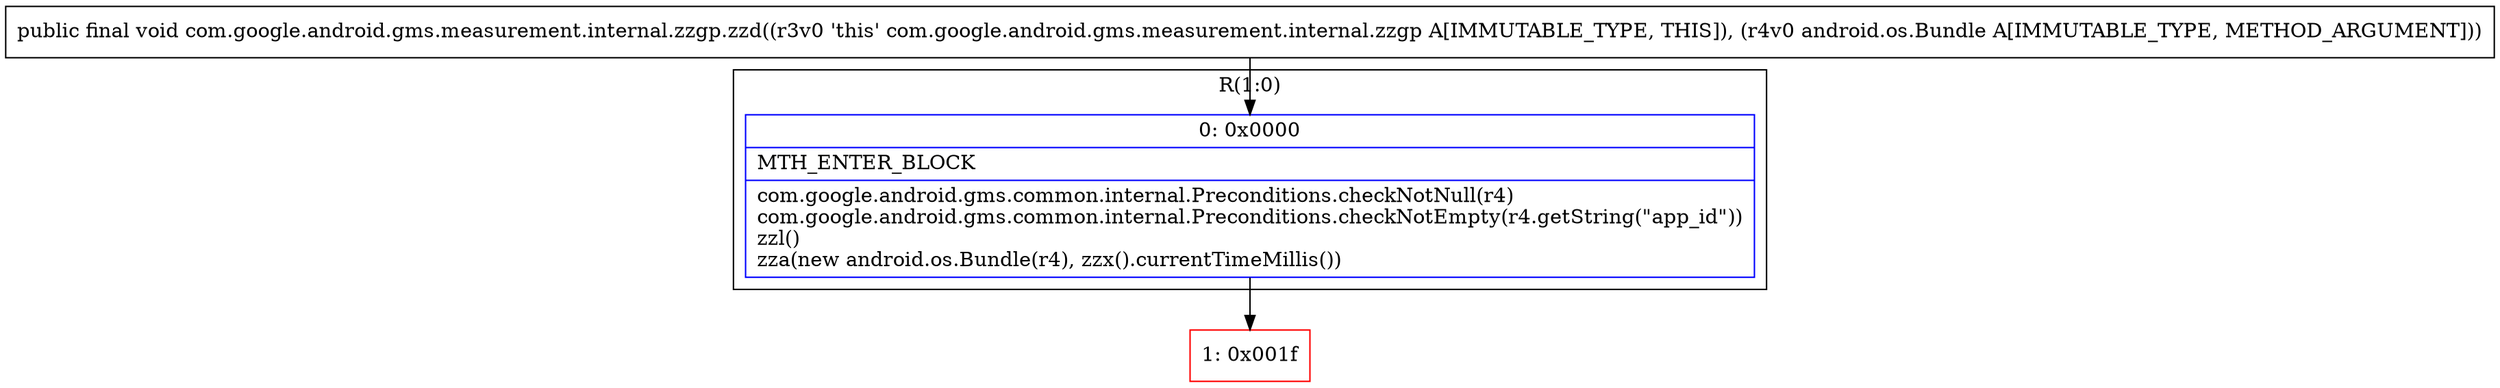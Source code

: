 digraph "CFG forcom.google.android.gms.measurement.internal.zzgp.zzd(Landroid\/os\/Bundle;)V" {
subgraph cluster_Region_936846926 {
label = "R(1:0)";
node [shape=record,color=blue];
Node_0 [shape=record,label="{0\:\ 0x0000|MTH_ENTER_BLOCK\l|com.google.android.gms.common.internal.Preconditions.checkNotNull(r4)\lcom.google.android.gms.common.internal.Preconditions.checkNotEmpty(r4.getString(\"app_id\"))\lzzl()\lzza(new android.os.Bundle(r4), zzx().currentTimeMillis())\l}"];
}
Node_1 [shape=record,color=red,label="{1\:\ 0x001f}"];
MethodNode[shape=record,label="{public final void com.google.android.gms.measurement.internal.zzgp.zzd((r3v0 'this' com.google.android.gms.measurement.internal.zzgp A[IMMUTABLE_TYPE, THIS]), (r4v0 android.os.Bundle A[IMMUTABLE_TYPE, METHOD_ARGUMENT])) }"];
MethodNode -> Node_0;
Node_0 -> Node_1;
}

